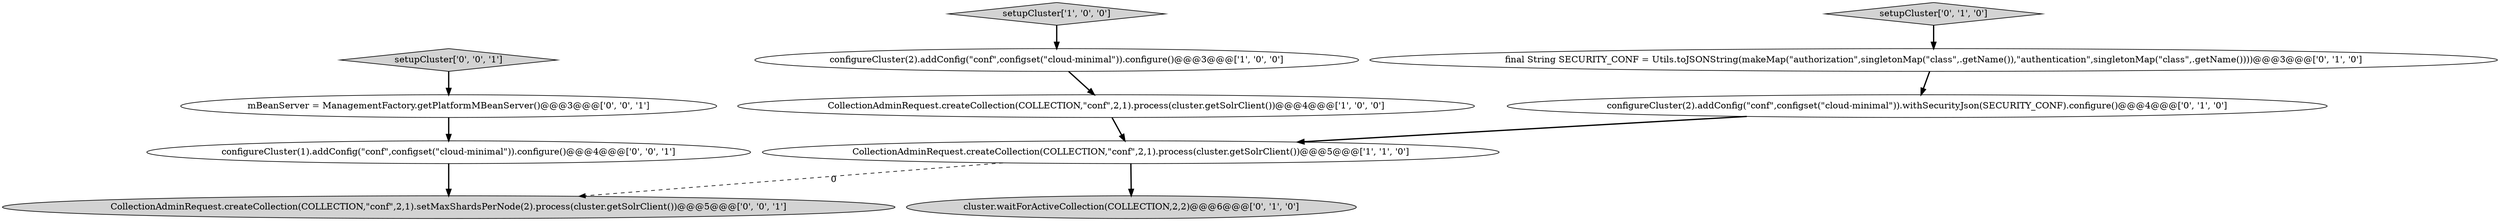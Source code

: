 digraph {
7 [style = filled, label = "final String SECURITY_CONF = Utils.toJSONString(makeMap(\"authorization\",singletonMap(\"class\",.getName()),\"authentication\",singletonMap(\"class\",.getName())))@@@3@@@['0', '1', '0']", fillcolor = white, shape = ellipse image = "AAA0AAABBB2BBB"];
9 [style = filled, label = "setupCluster['0', '0', '1']", fillcolor = lightgray, shape = diamond image = "AAA0AAABBB3BBB"];
6 [style = filled, label = "cluster.waitForActiveCollection(COLLECTION,2,2)@@@6@@@['0', '1', '0']", fillcolor = lightgray, shape = ellipse image = "AAA0AAABBB2BBB"];
4 [style = filled, label = "setupCluster['0', '1', '0']", fillcolor = lightgray, shape = diamond image = "AAA0AAABBB2BBB"];
5 [style = filled, label = "configureCluster(2).addConfig(\"conf\",configset(\"cloud-minimal\")).withSecurityJson(SECURITY_CONF).configure()@@@4@@@['0', '1', '0']", fillcolor = white, shape = ellipse image = "AAA1AAABBB2BBB"];
11 [style = filled, label = "mBeanServer = ManagementFactory.getPlatformMBeanServer()@@@3@@@['0', '0', '1']", fillcolor = white, shape = ellipse image = "AAA0AAABBB3BBB"];
0 [style = filled, label = "CollectionAdminRequest.createCollection(COLLECTION,\"conf\",2,1).process(cluster.getSolrClient())@@@4@@@['1', '0', '0']", fillcolor = white, shape = ellipse image = "AAA0AAABBB1BBB"];
10 [style = filled, label = "CollectionAdminRequest.createCollection(COLLECTION,\"conf\",2,1).setMaxShardsPerNode(2).process(cluster.getSolrClient())@@@5@@@['0', '0', '1']", fillcolor = lightgray, shape = ellipse image = "AAA0AAABBB3BBB"];
2 [style = filled, label = "setupCluster['1', '0', '0']", fillcolor = lightgray, shape = diamond image = "AAA0AAABBB1BBB"];
8 [style = filled, label = "configureCluster(1).addConfig(\"conf\",configset(\"cloud-minimal\")).configure()@@@4@@@['0', '0', '1']", fillcolor = white, shape = ellipse image = "AAA0AAABBB3BBB"];
1 [style = filled, label = "CollectionAdminRequest.createCollection(COLLECTION,\"conf\",2,1).process(cluster.getSolrClient())@@@5@@@['1', '1', '0']", fillcolor = white, shape = ellipse image = "AAA0AAABBB1BBB"];
3 [style = filled, label = "configureCluster(2).addConfig(\"conf\",configset(\"cloud-minimal\")).configure()@@@3@@@['1', '0', '0']", fillcolor = white, shape = ellipse image = "AAA0AAABBB1BBB"];
7->5 [style = bold, label=""];
4->7 [style = bold, label=""];
9->11 [style = bold, label=""];
11->8 [style = bold, label=""];
1->10 [style = dashed, label="0"];
3->0 [style = bold, label=""];
1->6 [style = bold, label=""];
8->10 [style = bold, label=""];
0->1 [style = bold, label=""];
2->3 [style = bold, label=""];
5->1 [style = bold, label=""];
}
